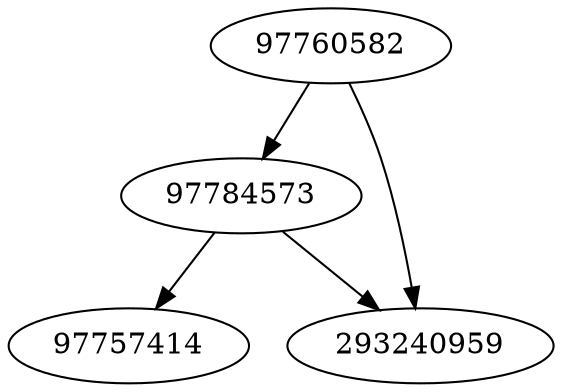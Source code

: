 strict digraph  {
97760582;
97784573;
97757414;
293240959;
97760582 -> 293240959;
97760582 -> 97784573;
97784573 -> 293240959;
97784573 -> 97757414;
}

